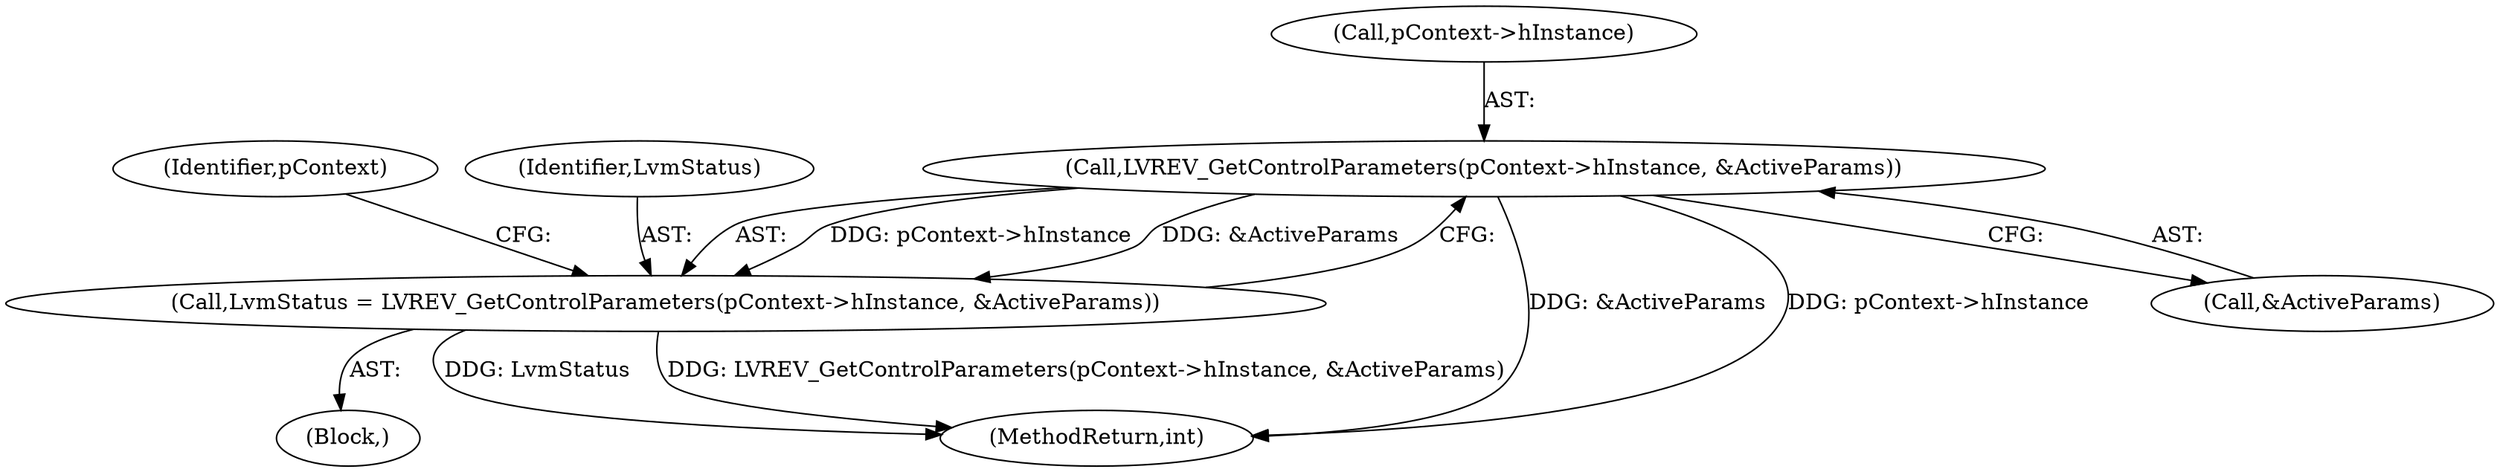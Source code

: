 digraph "0_Android_f490fc335772a9b14e78997486f4a572b0594c04_0@pointer" {
"1000490" [label="(Call,LVREV_GetControlParameters(pContext->hInstance, &ActiveParams))"];
"1000488" [label="(Call,LvmStatus = LVREV_GetControlParameters(pContext->hInstance, &ActiveParams))"];
"1000498" [label="(Identifier,pContext)"];
"1000489" [label="(Identifier,LvmStatus)"];
"1000488" [label="(Call,LvmStatus = LVREV_GetControlParameters(pContext->hInstance, &ActiveParams))"];
"1000491" [label="(Call,pContext->hInstance)"];
"1000137" [label="(Block,)"];
"1000688" [label="(MethodReturn,int)"];
"1000494" [label="(Call,&ActiveParams)"];
"1000490" [label="(Call,LVREV_GetControlParameters(pContext->hInstance, &ActiveParams))"];
"1000490" -> "1000488"  [label="AST: "];
"1000490" -> "1000494"  [label="CFG: "];
"1000491" -> "1000490"  [label="AST: "];
"1000494" -> "1000490"  [label="AST: "];
"1000488" -> "1000490"  [label="CFG: "];
"1000490" -> "1000688"  [label="DDG: &ActiveParams"];
"1000490" -> "1000688"  [label="DDG: pContext->hInstance"];
"1000490" -> "1000488"  [label="DDG: pContext->hInstance"];
"1000490" -> "1000488"  [label="DDG: &ActiveParams"];
"1000488" -> "1000137"  [label="AST: "];
"1000489" -> "1000488"  [label="AST: "];
"1000498" -> "1000488"  [label="CFG: "];
"1000488" -> "1000688"  [label="DDG: LvmStatus"];
"1000488" -> "1000688"  [label="DDG: LVREV_GetControlParameters(pContext->hInstance, &ActiveParams)"];
}
